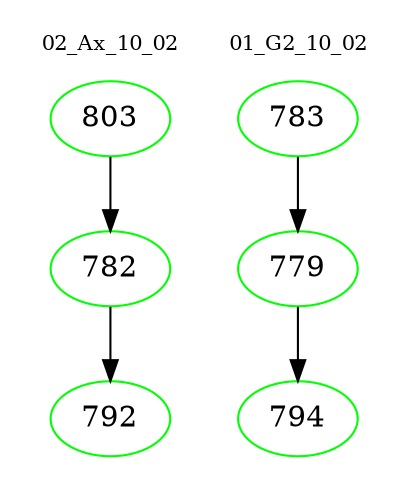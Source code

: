 digraph{
subgraph cluster_0 {
color = white
label = "02_Ax_10_02";
fontsize=10;
T0_803 [label="803", color="green"]
T0_803 -> T0_782 [color="black"]
T0_782 [label="782", color="green"]
T0_782 -> T0_792 [color="black"]
T0_792 [label="792", color="green"]
}
subgraph cluster_1 {
color = white
label = "01_G2_10_02";
fontsize=10;
T1_783 [label="783", color="green"]
T1_783 -> T1_779 [color="black"]
T1_779 [label="779", color="green"]
T1_779 -> T1_794 [color="black"]
T1_794 [label="794", color="green"]
}
}
